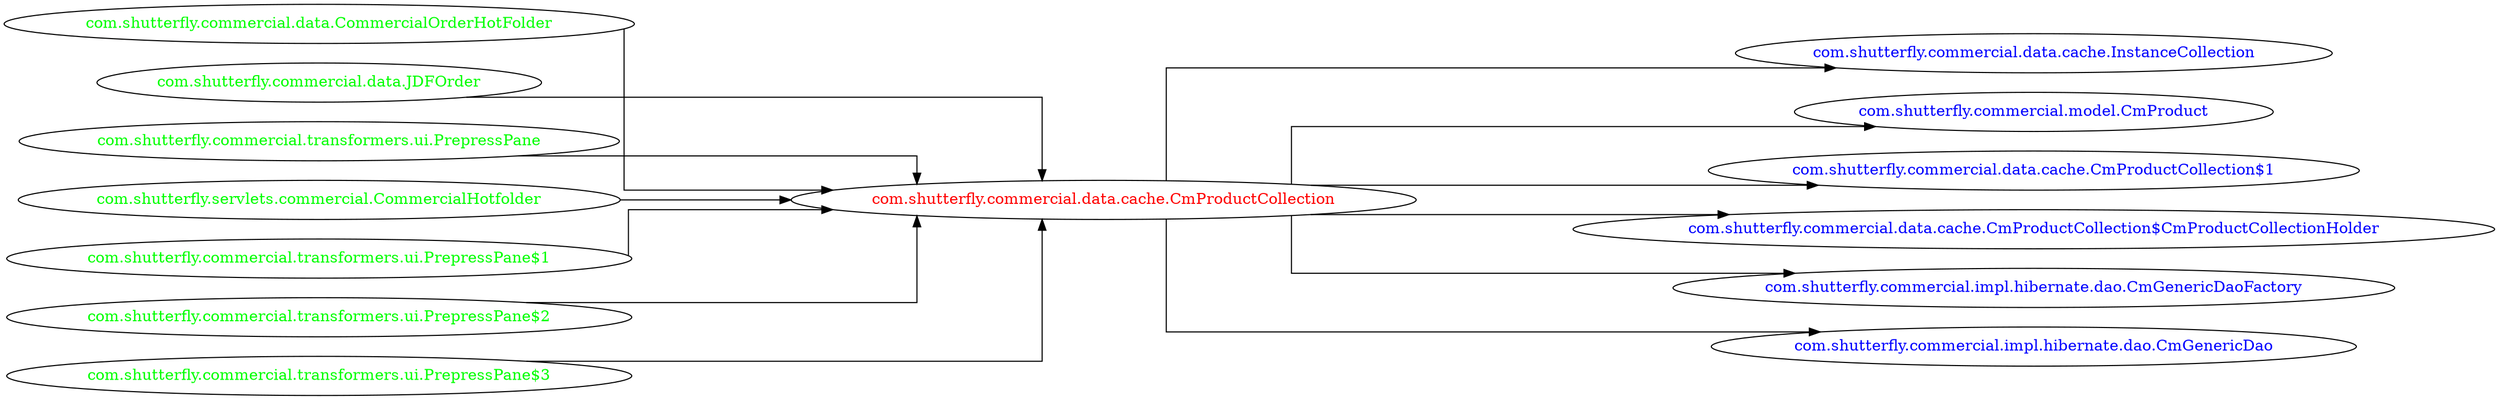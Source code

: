 digraph dependencyGraph {
 concentrate=true;
 ranksep="2.0";
 rankdir="LR"; 
 splines="ortho";
"com.shutterfly.commercial.data.cache.CmProductCollection" [fontcolor="red"];
"com.shutterfly.commercial.data.cache.InstanceCollection" [ fontcolor="blue" ];
"com.shutterfly.commercial.data.cache.CmProductCollection"->"com.shutterfly.commercial.data.cache.InstanceCollection";
"com.shutterfly.commercial.model.CmProduct" [ fontcolor="blue" ];
"com.shutterfly.commercial.data.cache.CmProductCollection"->"com.shutterfly.commercial.model.CmProduct";
"com.shutterfly.commercial.data.cache.CmProductCollection$1" [ fontcolor="blue" ];
"com.shutterfly.commercial.data.cache.CmProductCollection"->"com.shutterfly.commercial.data.cache.CmProductCollection$1";
"com.shutterfly.commercial.data.cache.CmProductCollection$CmProductCollectionHolder" [ fontcolor="blue" ];
"com.shutterfly.commercial.data.cache.CmProductCollection"->"com.shutterfly.commercial.data.cache.CmProductCollection$CmProductCollectionHolder";
"com.shutterfly.commercial.impl.hibernate.dao.CmGenericDaoFactory" [ fontcolor="blue" ];
"com.shutterfly.commercial.data.cache.CmProductCollection"->"com.shutterfly.commercial.impl.hibernate.dao.CmGenericDaoFactory";
"com.shutterfly.commercial.impl.hibernate.dao.CmGenericDao" [ fontcolor="blue" ];
"com.shutterfly.commercial.data.cache.CmProductCollection"->"com.shutterfly.commercial.impl.hibernate.dao.CmGenericDao";
"com.shutterfly.commercial.data.CommercialOrderHotFolder" [ fontcolor="green" ];
"com.shutterfly.commercial.data.CommercialOrderHotFolder"->"com.shutterfly.commercial.data.cache.CmProductCollection";
"com.shutterfly.commercial.data.JDFOrder" [ fontcolor="green" ];
"com.shutterfly.commercial.data.JDFOrder"->"com.shutterfly.commercial.data.cache.CmProductCollection";
"com.shutterfly.commercial.transformers.ui.PrepressPane" [ fontcolor="green" ];
"com.shutterfly.commercial.transformers.ui.PrepressPane"->"com.shutterfly.commercial.data.cache.CmProductCollection";
"com.shutterfly.servlets.commercial.CommercialHotfolder" [ fontcolor="green" ];
"com.shutterfly.servlets.commercial.CommercialHotfolder"->"com.shutterfly.commercial.data.cache.CmProductCollection";
"com.shutterfly.commercial.transformers.ui.PrepressPane$1" [ fontcolor="green" ];
"com.shutterfly.commercial.transformers.ui.PrepressPane$1"->"com.shutterfly.commercial.data.cache.CmProductCollection";
"com.shutterfly.commercial.transformers.ui.PrepressPane$2" [ fontcolor="green" ];
"com.shutterfly.commercial.transformers.ui.PrepressPane$2"->"com.shutterfly.commercial.data.cache.CmProductCollection";
"com.shutterfly.commercial.transformers.ui.PrepressPane$3" [ fontcolor="green" ];
"com.shutterfly.commercial.transformers.ui.PrepressPane$3"->"com.shutterfly.commercial.data.cache.CmProductCollection";
}
